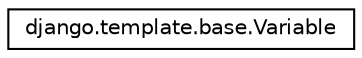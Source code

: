 digraph "Graphical Class Hierarchy"
{
 // LATEX_PDF_SIZE
  edge [fontname="Helvetica",fontsize="10",labelfontname="Helvetica",labelfontsize="10"];
  node [fontname="Helvetica",fontsize="10",shape=record];
  rankdir="LR";
  Node0 [label="django.template.base.Variable",height=0.2,width=0.4,color="black", fillcolor="white", style="filled",URL="$classdjango_1_1template_1_1base_1_1_variable.html",tooltip=" "];
}
